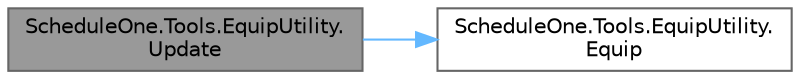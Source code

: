 digraph "ScheduleOne.Tools.EquipUtility.Update"
{
 // LATEX_PDF_SIZE
  bgcolor="transparent";
  edge [fontname=Helvetica,fontsize=10,labelfontname=Helvetica,labelfontsize=10];
  node [fontname=Helvetica,fontsize=10,shape=box,height=0.2,width=0.4];
  rankdir="LR";
  Node1 [id="Node000001",label="ScheduleOne.Tools.EquipUtility.\lUpdate",height=0.2,width=0.4,color="gray40", fillcolor="grey60", style="filled", fontcolor="black",tooltip=" "];
  Node1 -> Node2 [id="edge1_Node000001_Node000002",color="steelblue1",style="solid",tooltip=" "];
  Node2 [id="Node000002",label="ScheduleOne.Tools.EquipUtility.\lEquip",height=0.2,width=0.4,color="grey40", fillcolor="white", style="filled",URL="$class_schedule_one_1_1_tools_1_1_equip_utility.html#a67bb83fadb4c0c812a1e485b2c47a946",tooltip=" "];
}
